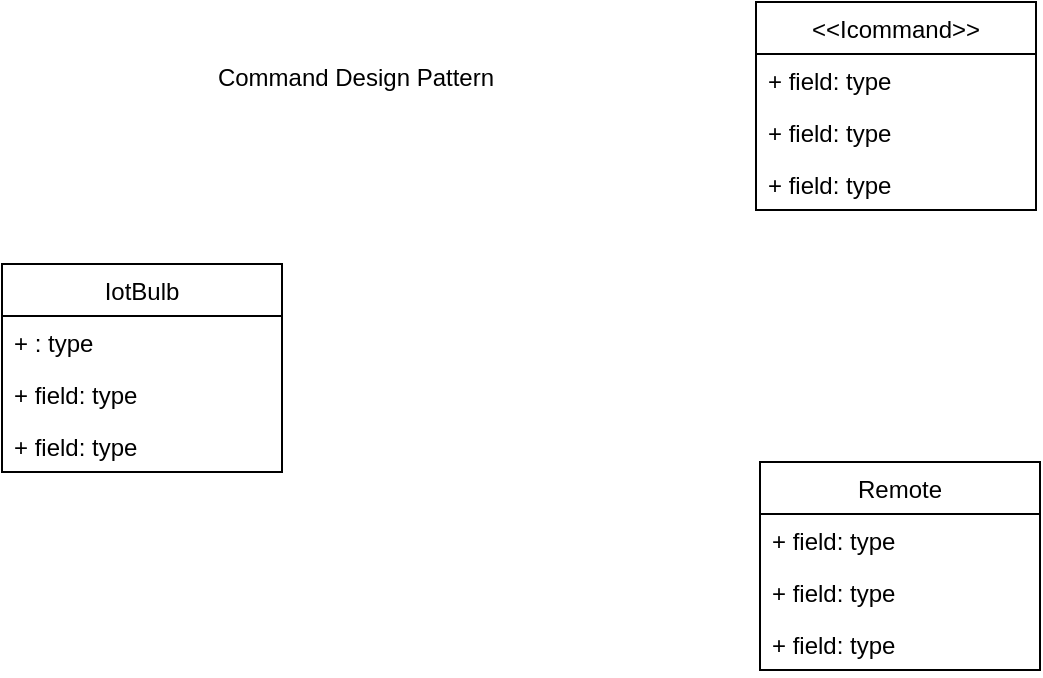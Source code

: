 <mxfile version="13.6.5" type="device"><diagram id="C5RBs43oDa-KdzZeNtuy" name="Page-1"><mxGraphModel dx="1019" dy="519" grid="0" gridSize="10" guides="1" tooltips="1" connect="1" arrows="1" fold="1" page="1" pageScale="1" pageWidth="827" pageHeight="1169" math="0" shadow="0"><root><mxCell id="WIyWlLk6GJQsqaUBKTNV-0"/><mxCell id="WIyWlLk6GJQsqaUBKTNV-1" parent="WIyWlLk6GJQsqaUBKTNV-0"/><mxCell id="kZ98WMrFdTnEGtn8KWYI-1" value="Command Design Pattern" style="text;html=1;strokeColor=none;fillColor=none;align=center;verticalAlign=middle;whiteSpace=wrap;rounded=0;" vertex="1" parent="WIyWlLk6GJQsqaUBKTNV-1"><mxGeometry x="81" y="33" width="346" height="20" as="geometry"/></mxCell><mxCell id="kZ98WMrFdTnEGtn8KWYI-2" value="IotBulb" style="swimlane;fontStyle=0;childLayout=stackLayout;horizontal=1;startSize=26;fillColor=none;horizontalStack=0;resizeParent=1;resizeParentMax=0;resizeLast=0;collapsible=1;marginBottom=0;" vertex="1" parent="WIyWlLk6GJQsqaUBKTNV-1"><mxGeometry x="77" y="136" width="140" height="104" as="geometry"/></mxCell><mxCell id="kZ98WMrFdTnEGtn8KWYI-3" value="+ : type" style="text;strokeColor=none;fillColor=none;align=left;verticalAlign=top;spacingLeft=4;spacingRight=4;overflow=hidden;rotatable=0;points=[[0,0.5],[1,0.5]];portConstraint=eastwest;" vertex="1" parent="kZ98WMrFdTnEGtn8KWYI-2"><mxGeometry y="26" width="140" height="26" as="geometry"/></mxCell><mxCell id="kZ98WMrFdTnEGtn8KWYI-4" value="+ field: type" style="text;strokeColor=none;fillColor=none;align=left;verticalAlign=top;spacingLeft=4;spacingRight=4;overflow=hidden;rotatable=0;points=[[0,0.5],[1,0.5]];portConstraint=eastwest;" vertex="1" parent="kZ98WMrFdTnEGtn8KWYI-2"><mxGeometry y="52" width="140" height="26" as="geometry"/></mxCell><mxCell id="kZ98WMrFdTnEGtn8KWYI-5" value="+ field: type" style="text;strokeColor=none;fillColor=none;align=left;verticalAlign=top;spacingLeft=4;spacingRight=4;overflow=hidden;rotatable=0;points=[[0,0.5],[1,0.5]];portConstraint=eastwest;" vertex="1" parent="kZ98WMrFdTnEGtn8KWYI-2"><mxGeometry y="78" width="140" height="26" as="geometry"/></mxCell><mxCell id="kZ98WMrFdTnEGtn8KWYI-11" value="&lt;&lt;Icommand&gt;&gt;" style="swimlane;fontStyle=0;childLayout=stackLayout;horizontal=1;startSize=26;fillColor=none;horizontalStack=0;resizeParent=1;resizeParentMax=0;resizeLast=0;collapsible=1;marginBottom=0;" vertex="1" parent="WIyWlLk6GJQsqaUBKTNV-1"><mxGeometry x="454" y="5" width="140" height="104" as="geometry"/></mxCell><mxCell id="kZ98WMrFdTnEGtn8KWYI-12" value="+ field: type" style="text;strokeColor=none;fillColor=none;align=left;verticalAlign=top;spacingLeft=4;spacingRight=4;overflow=hidden;rotatable=0;points=[[0,0.5],[1,0.5]];portConstraint=eastwest;" vertex="1" parent="kZ98WMrFdTnEGtn8KWYI-11"><mxGeometry y="26" width="140" height="26" as="geometry"/></mxCell><mxCell id="kZ98WMrFdTnEGtn8KWYI-13" value="+ field: type" style="text;strokeColor=none;fillColor=none;align=left;verticalAlign=top;spacingLeft=4;spacingRight=4;overflow=hidden;rotatable=0;points=[[0,0.5],[1,0.5]];portConstraint=eastwest;" vertex="1" parent="kZ98WMrFdTnEGtn8KWYI-11"><mxGeometry y="52" width="140" height="26" as="geometry"/></mxCell><mxCell id="kZ98WMrFdTnEGtn8KWYI-14" value="+ field: type" style="text;strokeColor=none;fillColor=none;align=left;verticalAlign=top;spacingLeft=4;spacingRight=4;overflow=hidden;rotatable=0;points=[[0,0.5],[1,0.5]];portConstraint=eastwest;" vertex="1" parent="kZ98WMrFdTnEGtn8KWYI-11"><mxGeometry y="78" width="140" height="26" as="geometry"/></mxCell><mxCell id="kZ98WMrFdTnEGtn8KWYI-6" value="Remote" style="swimlane;fontStyle=0;childLayout=stackLayout;horizontal=1;startSize=26;fillColor=none;horizontalStack=0;resizeParent=1;resizeParentMax=0;resizeLast=0;collapsible=1;marginBottom=0;" vertex="1" parent="WIyWlLk6GJQsqaUBKTNV-1"><mxGeometry x="456" y="235" width="140" height="104" as="geometry"/></mxCell><mxCell id="kZ98WMrFdTnEGtn8KWYI-7" value="+ field: type" style="text;strokeColor=none;fillColor=none;align=left;verticalAlign=top;spacingLeft=4;spacingRight=4;overflow=hidden;rotatable=0;points=[[0,0.5],[1,0.5]];portConstraint=eastwest;" vertex="1" parent="kZ98WMrFdTnEGtn8KWYI-6"><mxGeometry y="26" width="140" height="26" as="geometry"/></mxCell><mxCell id="kZ98WMrFdTnEGtn8KWYI-8" value="+ field: type" style="text;strokeColor=none;fillColor=none;align=left;verticalAlign=top;spacingLeft=4;spacingRight=4;overflow=hidden;rotatable=0;points=[[0,0.5],[1,0.5]];portConstraint=eastwest;" vertex="1" parent="kZ98WMrFdTnEGtn8KWYI-6"><mxGeometry y="52" width="140" height="26" as="geometry"/></mxCell><mxCell id="kZ98WMrFdTnEGtn8KWYI-9" value="+ field: type" style="text;strokeColor=none;fillColor=none;align=left;verticalAlign=top;spacingLeft=4;spacingRight=4;overflow=hidden;rotatable=0;points=[[0,0.5],[1,0.5]];portConstraint=eastwest;" vertex="1" parent="kZ98WMrFdTnEGtn8KWYI-6"><mxGeometry y="78" width="140" height="26" as="geometry"/></mxCell></root></mxGraphModel></diagram></mxfile>
